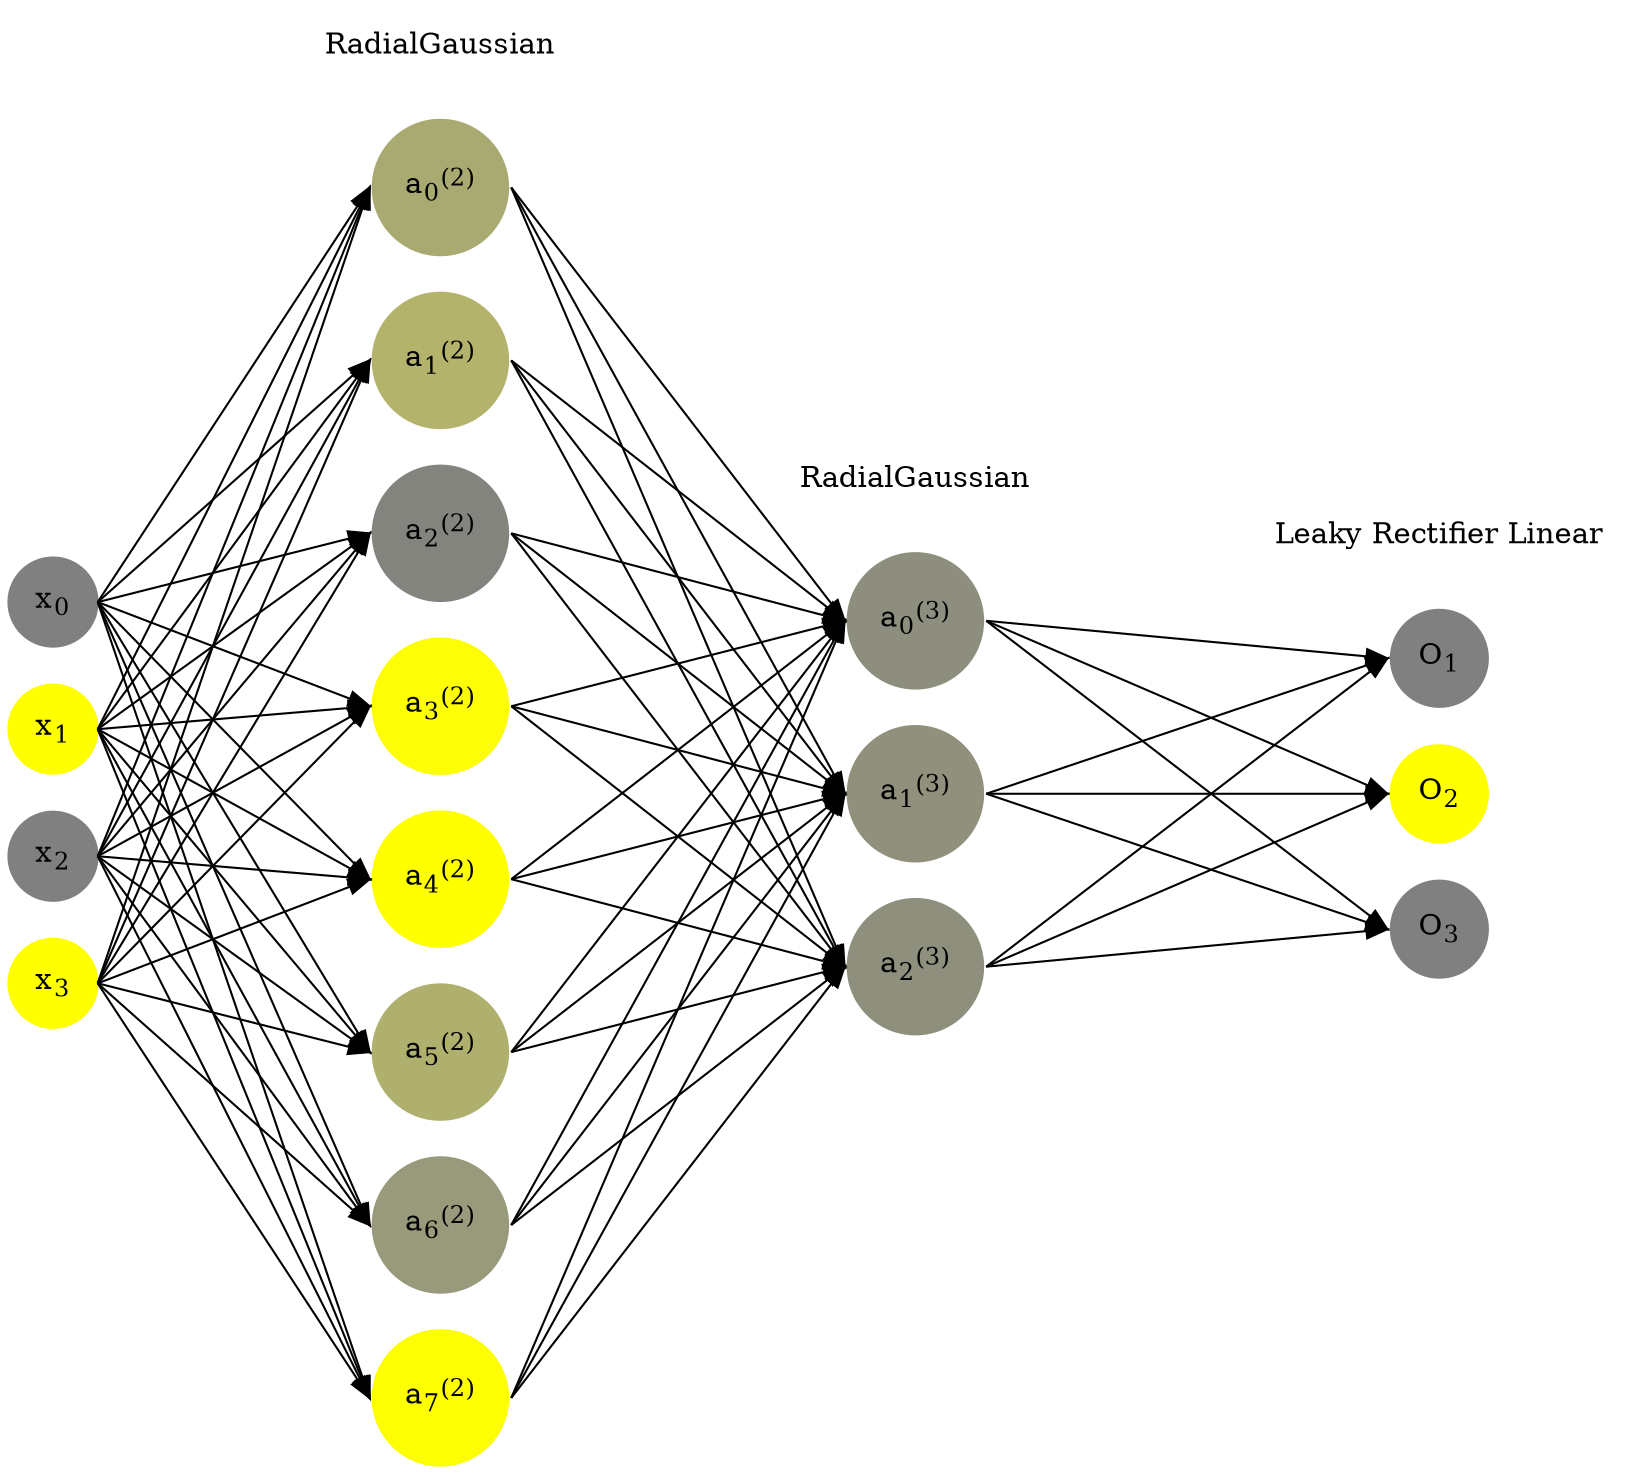 digraph G {
	rankdir = LR;
	splines=false;
	edge[style=invis];
	ranksep= 1.4;
	{
	node [shape=circle, color="0.1667, 0.0, 0.5", style=filled, fillcolor="0.1667, 0.0, 0.5"];
	x0 [label=<x<sub>0</sub>>];
	}
	{
	node [shape=circle, color="0.1667, 1.0, 1.0", style=filled, fillcolor="0.1667, 1.0, 1.0"];
	x1 [label=<x<sub>1</sub>>];
	}
	{
	node [shape=circle, color="0.1667, 0.0, 0.5", style=filled, fillcolor="0.1667, 0.0, 0.5"];
	x2 [label=<x<sub>2</sub>>];
	}
	{
	node [shape=circle, color="0.1667, 1.0, 1.0", style=filled, fillcolor="0.1667, 1.0, 1.0"];
	x3 [label=<x<sub>3</sub>>];
	}
	{
	node [shape=circle, color="0.1667, 0.327122, 0.663561", style=filled, fillcolor="0.1667, 0.327122, 0.663561"];
	a02 [label=<a<sub>0</sub><sup>(2)</sup>>];
	}
	{
	node [shape=circle, color="0.1667, 0.402129, 0.701065", style=filled, fillcolor="0.1667, 0.402129, 0.701065"];
	a12 [label=<a<sub>1</sub><sup>(2)</sup>>];
	}
	{
	node [shape=circle, color="0.1667, 0.036318, 0.518159", style=filled, fillcolor="0.1667, 0.036318, 0.518159"];
	a22 [label=<a<sub>2</sub><sup>(2)</sup>>];
	}
	{
	node [shape=circle, color="0.1667, 0.979332, 0.989666", style=filled, fillcolor="0.1667, 0.979332, 0.989666"];
	a32 [label=<a<sub>3</sub><sup>(2)</sup>>];
	}
	{
	node [shape=circle, color="0.1667, 0.996554, 0.998277", style=filled, fillcolor="0.1667, 0.996554, 0.998277"];
	a42 [label=<a<sub>4</sub><sup>(2)</sup>>];
	}
	{
	node [shape=circle, color="0.1667, 0.374000, 0.687000", style=filled, fillcolor="0.1667, 0.374000, 0.687000"];
	a52 [label=<a<sub>5</sub><sup>(2)</sup>>];
	}
	{
	node [shape=circle, color="0.1667, 0.197092, 0.598546", style=filled, fillcolor="0.1667, 0.197092, 0.598546"];
	a62 [label=<a<sub>6</sub><sup>(2)</sup>>];
	}
	{
	node [shape=circle, color="0.1667, 0.987565, 0.993783", style=filled, fillcolor="0.1667, 0.987565, 0.993783"];
	a72 [label=<a<sub>7</sub><sup>(2)</sup>>];
	}
	{
	node [shape=circle, color="0.1667, 0.113882, 0.556941", style=filled, fillcolor="0.1667, 0.113882, 0.556941"];
	a03 [label=<a<sub>0</sub><sup>(3)</sup>>];
	}
	{
	node [shape=circle, color="0.1667, 0.125975, 0.562987", style=filled, fillcolor="0.1667, 0.125975, 0.562987"];
	a13 [label=<a<sub>1</sub><sup>(3)</sup>>];
	}
	{
	node [shape=circle, color="0.1667, 0.117437, 0.558718", style=filled, fillcolor="0.1667, 0.117437, 0.558718"];
	a23 [label=<a<sub>2</sub><sup>(3)</sup>>];
	}
	{
	node [shape=circle, color="0.1667, 0.0, 0.5", style=filled, fillcolor="0.1667, 0.0, 0.5"];
	O1 [label=<O<sub>1</sub>>];
	}
	{
	node [shape=circle, color="0.1667, 1.0, 1.0", style=filled, fillcolor="0.1667, 1.0, 1.0"];
	O2 [label=<O<sub>2</sub>>];
	}
	{
	node [shape=circle, color="0.1667, 0.0, 0.5", style=filled, fillcolor="0.1667, 0.0, 0.5"];
	O3 [label=<O<sub>3</sub>>];
	}
	{
	rank=same;
	x0->x1->x2->x3;
	}
	{
	rank=same;
	a02->a12->a22->a32->a42->a52->a62->a72;
	}
	{
	rank=same;
	a03->a13->a23;
	}
	{
	rank=same;
	O1->O2->O3;
	}
	l1 [shape=plaintext,label="RadialGaussian"];
	l1->a02;
	{rank=same; l1;a02};
	l2 [shape=plaintext,label="RadialGaussian"];
	l2->a03;
	{rank=same; l2;a03};
	l3 [shape=plaintext,label="Leaky Rectifier Linear"];
	l3->O1;
	{rank=same; l3;O1};
edge[style=solid, tailport=e, headport=w];
	{x0;x1;x2;x3} -> {a02;a12;a22;a32;a42;a52;a62;a72};
	{a02;a12;a22;a32;a42;a52;a62;a72} -> {a03;a13;a23};
	{a03;a13;a23} -> {O1,O2,O3};
}